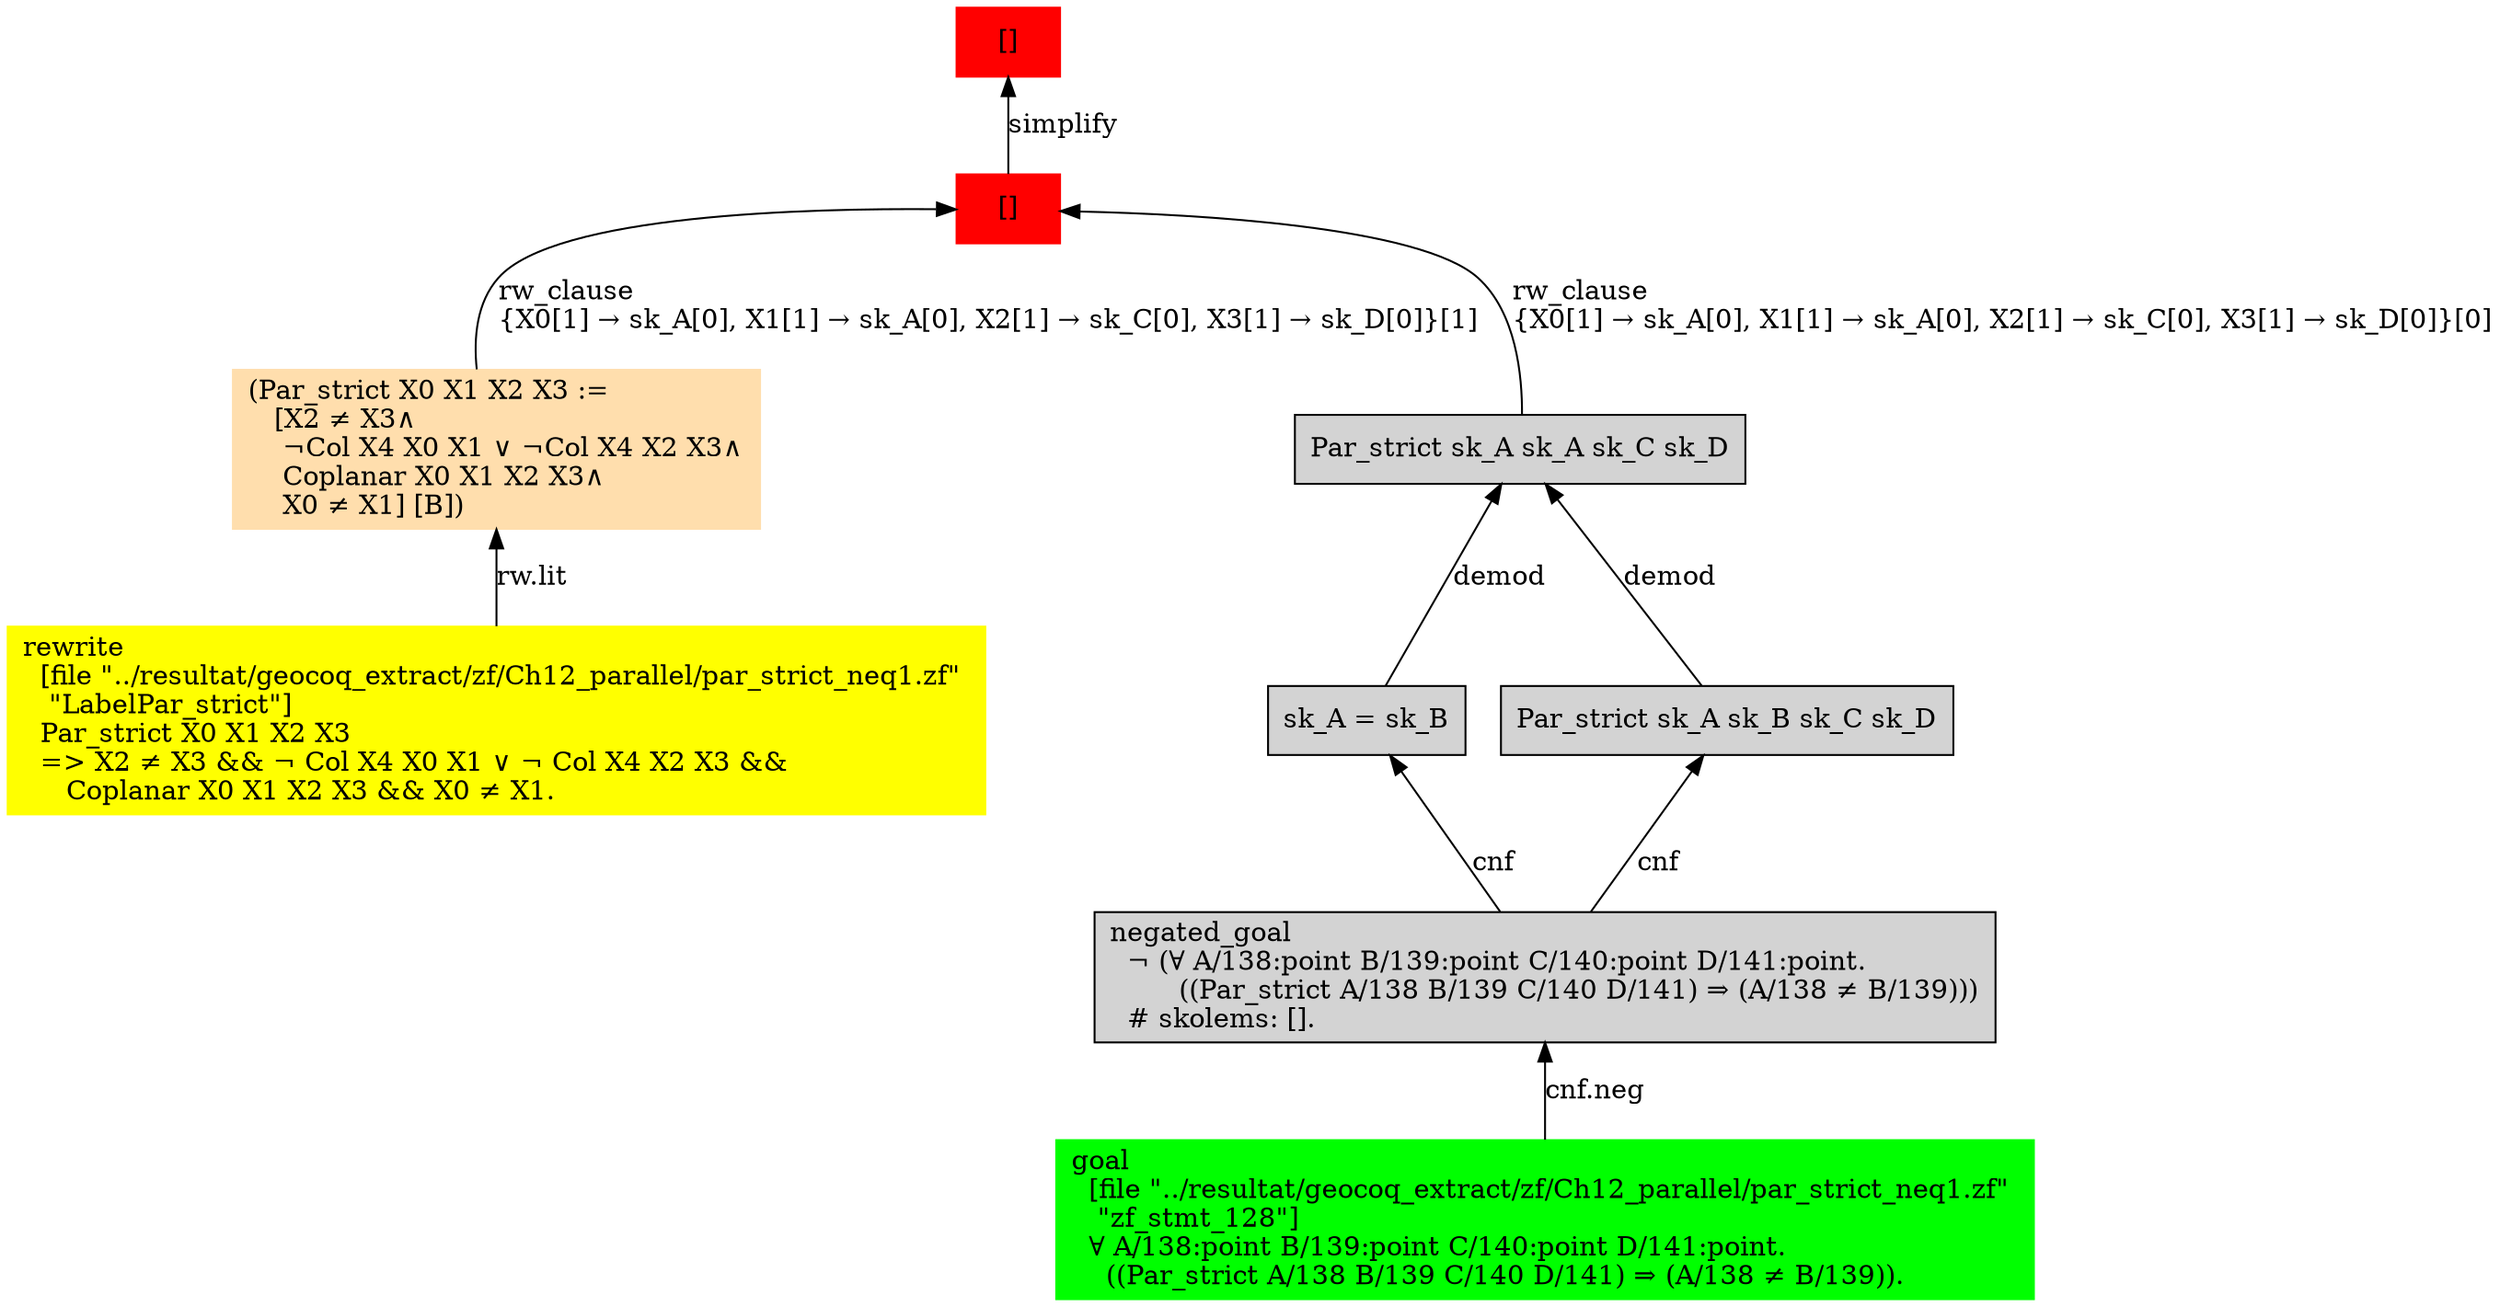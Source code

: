 digraph "unsat_graph" {
  vertex_0 [color=red, label="[]", shape=box, style=filled];
  vertex_0 -> vertex_1 [label="simplify", dir="back"];
  vertex_1 [color=red, label="[]", shape=box, style=filled];
  vertex_1 -> vertex_2 [label="rw_clause\l\{X0[1] → sk_A[0], X1[1] → sk_A[0], X2[1] → sk_C[0], X3[1] → sk_D[0]\}[1]\l", dir="back"];
  vertex_2 [color=navajowhite, shape=box, label="(Par_strict X0 X1 X2 X3 :=\l   [X2 ≠ X3∧\l    ¬Col X4 X0 X1 ∨ ¬Col X4 X2 X3∧\l    Coplanar X0 X1 X2 X3∧\l    X0 ≠ X1] [B])\l", style=filled];
  vertex_2 -> vertex_3 [label="rw.lit", dir="back"];
  vertex_3 [color=yellow, shape=box, label="rewrite\l  [file \"../resultat/geocoq_extract/zf/Ch12_parallel/par_strict_neq1.zf\" \l   \"LabelPar_strict\"]\l  Par_strict X0 X1 X2 X3\l  =\> X2 ≠ X3 && ¬ Col X4 X0 X1 ∨ ¬ Col X4 X2 X3 && \l     Coplanar X0 X1 X2 X3 && X0 ≠ X1.\l", style=filled];
  vertex_1 -> vertex_4 [label="rw_clause\l\{X0[1] → sk_A[0], X1[1] → sk_A[0], X2[1] → sk_C[0], X3[1] → sk_D[0]\}[0]\l", dir="back"];
  vertex_4 [shape=box, label="Par_strict sk_A sk_A sk_C sk_D\l", style=filled];
  vertex_4 -> vertex_5 [label="demod", dir="back"];
  vertex_5 [shape=box, label="sk_A = sk_B\l", style=filled];
  vertex_5 -> vertex_6 [label="cnf", dir="back"];
  vertex_6 [shape=box, label="negated_goal\l  ¬ (∀ A/138:point B/139:point C/140:point D/141:point.\l        ((Par_strict A/138 B/139 C/140 D/141) ⇒ (A/138 ≠ B/139)))\l  # skolems: [].\l", style=filled];
  vertex_6 -> vertex_7 [label="cnf.neg", dir="back"];
  vertex_7 [color=green, shape=box, label="goal\l  [file \"../resultat/geocoq_extract/zf/Ch12_parallel/par_strict_neq1.zf\" \l   \"zf_stmt_128\"]\l  ∀ A/138:point B/139:point C/140:point D/141:point.\l    ((Par_strict A/138 B/139 C/140 D/141) ⇒ (A/138 ≠ B/139)).\l", style=filled];
  vertex_4 -> vertex_8 [label="demod", dir="back"];
  vertex_8 [shape=box, label="Par_strict sk_A sk_B sk_C sk_D\l", style=filled];
  vertex_8 -> vertex_6 [label="cnf", dir="back"];
  }


